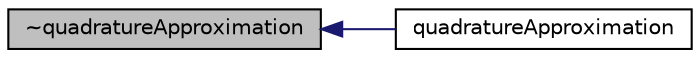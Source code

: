 digraph "~quadratureApproximation"
{
  bgcolor="transparent";
  edge [fontname="Helvetica",fontsize="10",labelfontname="Helvetica",labelfontsize="10"];
  node [fontname="Helvetica",fontsize="10",shape=record];
  rankdir="LR";
  Node1 [label="~quadratureApproximation",height=0.2,width=0.4,color="black", fillcolor="grey75", style="filled", fontcolor="black"];
  Node1 -> Node2 [dir="back",color="midnightblue",fontsize="10",style="solid",fontname="Helvetica"];
  Node2 [label="quadratureApproximation",height=0.2,width=0.4,color="black",URL="$a00060.html#a36e6d3192d1872bbc6b0cffd5872d86f",tooltip="Construct from mesh. "];
}
